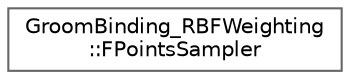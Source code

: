 digraph "Graphical Class Hierarchy"
{
 // INTERACTIVE_SVG=YES
 // LATEX_PDF_SIZE
  bgcolor="transparent";
  edge [fontname=Helvetica,fontsize=10,labelfontname=Helvetica,labelfontsize=10];
  node [fontname=Helvetica,fontsize=10,shape=box,height=0.2,width=0.4];
  rankdir="LR";
  Node0 [id="Node000000",label="GroomBinding_RBFWeighting\l::FPointsSampler",height=0.2,width=0.4,color="grey40", fillcolor="white", style="filled",URL="$dd/d73/structGroomBinding__RBFWeighting_1_1FPointsSampler.html",tooltip=" "];
}
